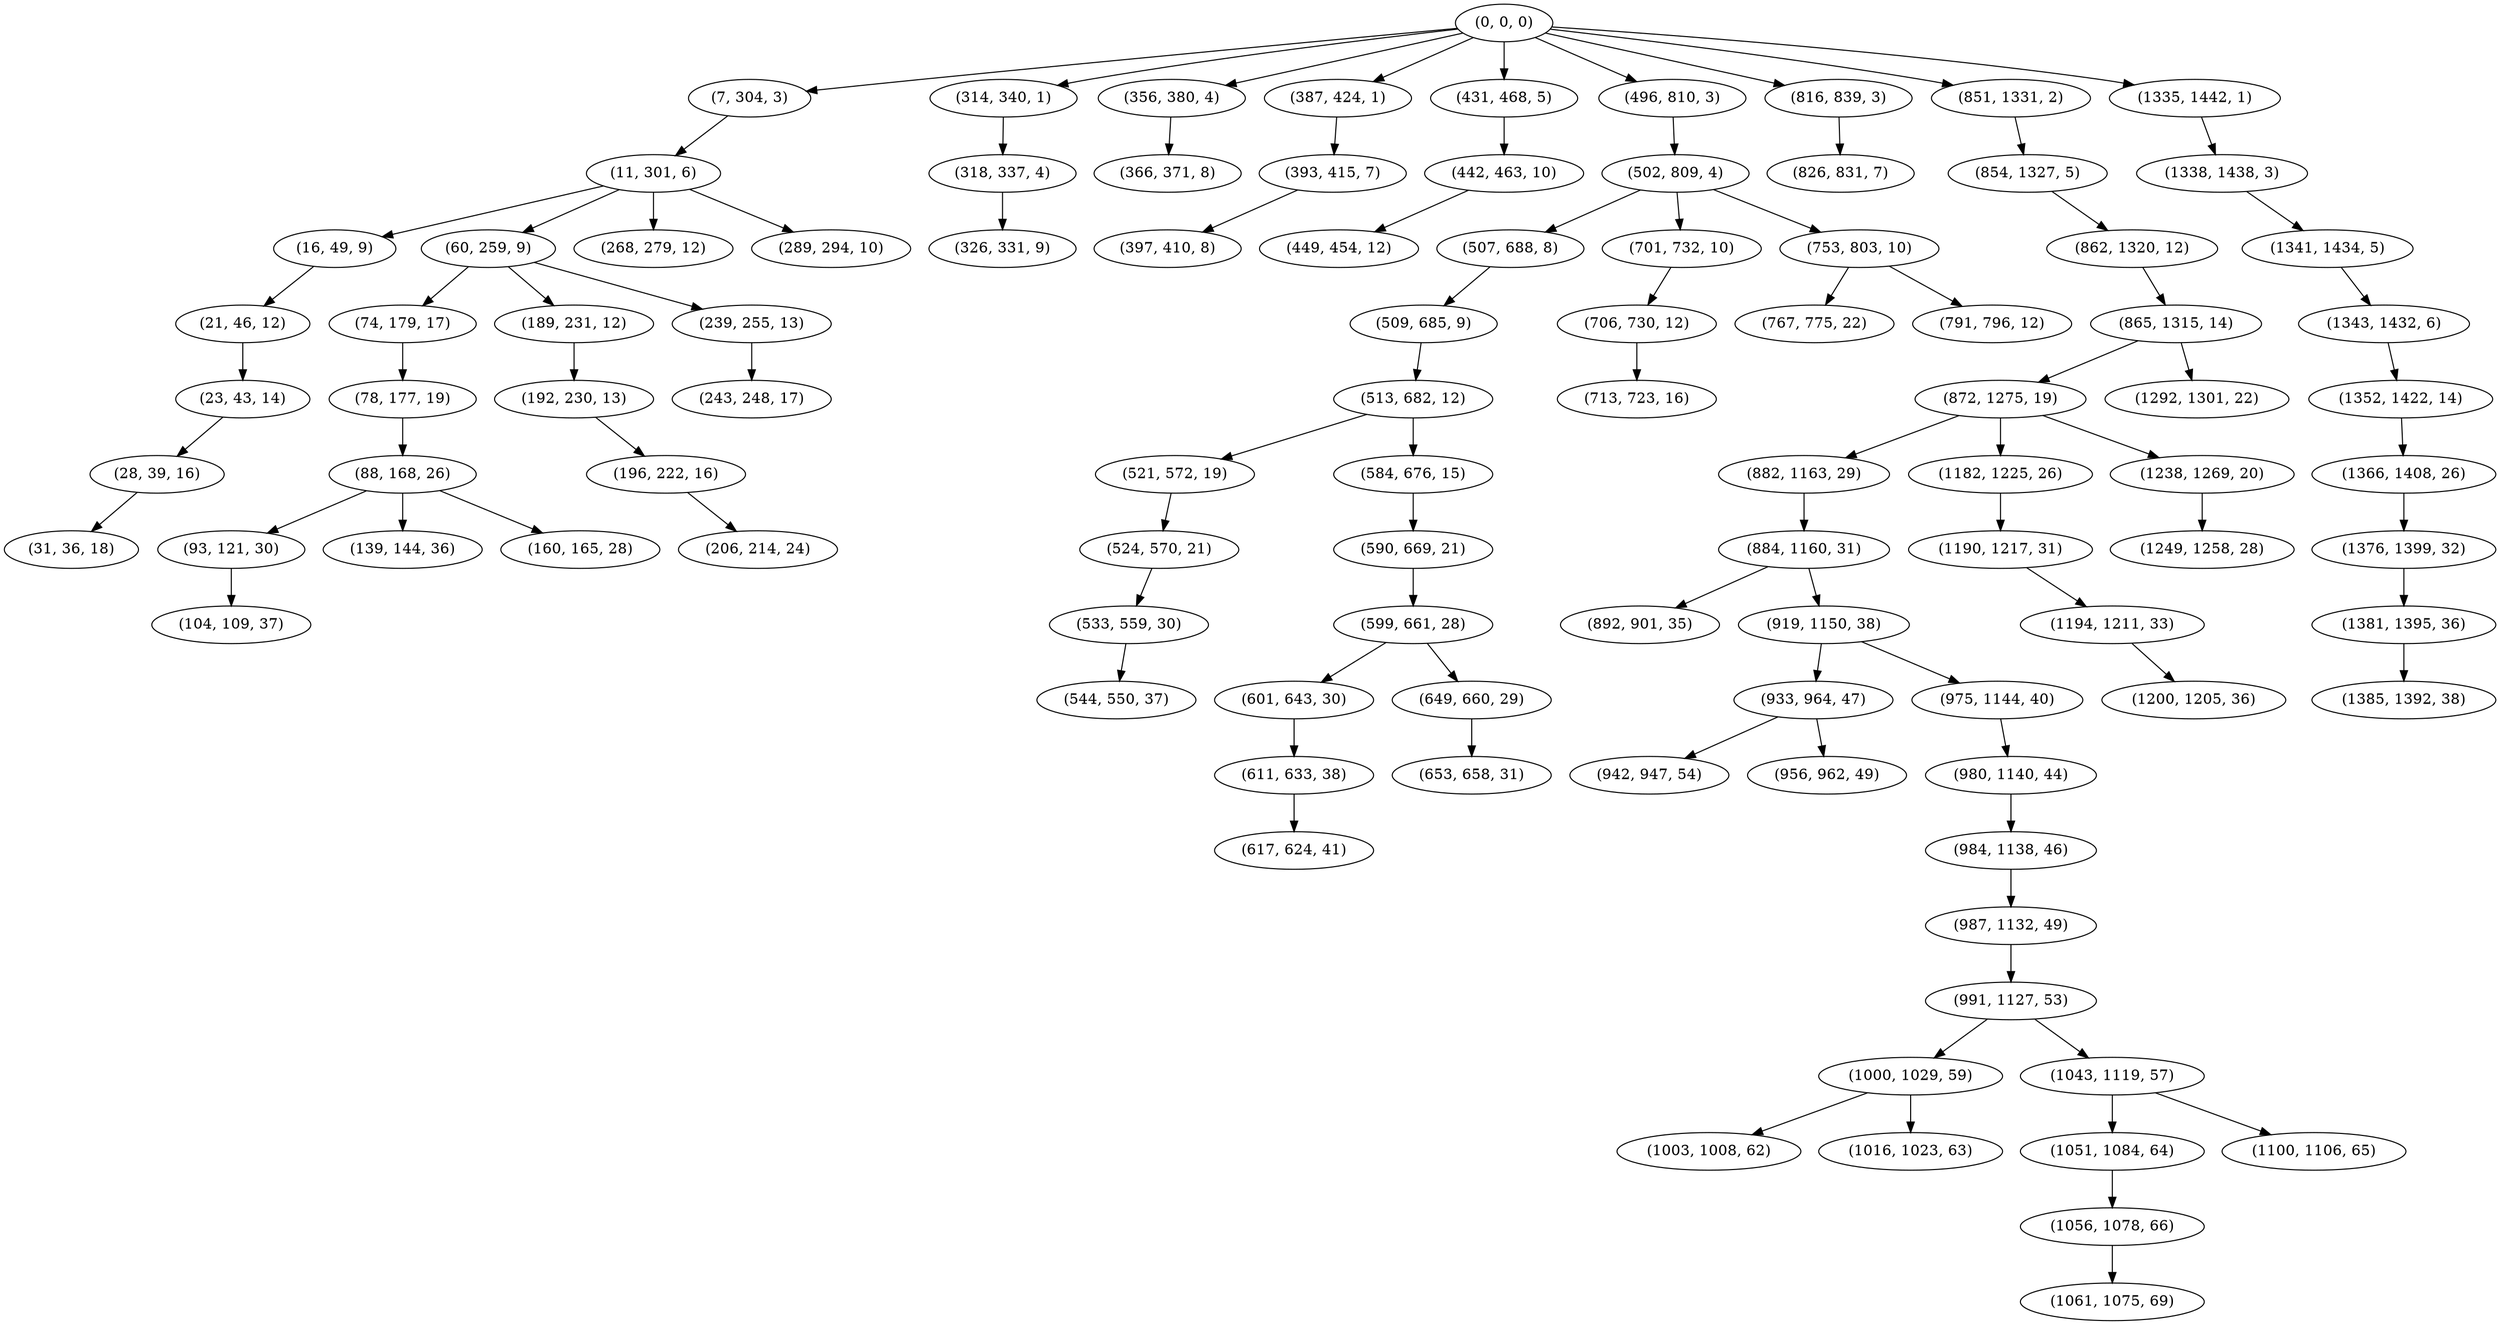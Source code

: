 digraph tree {
    "(0, 0, 0)";
    "(7, 304, 3)";
    "(11, 301, 6)";
    "(16, 49, 9)";
    "(21, 46, 12)";
    "(23, 43, 14)";
    "(28, 39, 16)";
    "(31, 36, 18)";
    "(60, 259, 9)";
    "(74, 179, 17)";
    "(78, 177, 19)";
    "(88, 168, 26)";
    "(93, 121, 30)";
    "(104, 109, 37)";
    "(139, 144, 36)";
    "(160, 165, 28)";
    "(189, 231, 12)";
    "(192, 230, 13)";
    "(196, 222, 16)";
    "(206, 214, 24)";
    "(239, 255, 13)";
    "(243, 248, 17)";
    "(268, 279, 12)";
    "(289, 294, 10)";
    "(314, 340, 1)";
    "(318, 337, 4)";
    "(326, 331, 9)";
    "(356, 380, 4)";
    "(366, 371, 8)";
    "(387, 424, 1)";
    "(393, 415, 7)";
    "(397, 410, 8)";
    "(431, 468, 5)";
    "(442, 463, 10)";
    "(449, 454, 12)";
    "(496, 810, 3)";
    "(502, 809, 4)";
    "(507, 688, 8)";
    "(509, 685, 9)";
    "(513, 682, 12)";
    "(521, 572, 19)";
    "(524, 570, 21)";
    "(533, 559, 30)";
    "(544, 550, 37)";
    "(584, 676, 15)";
    "(590, 669, 21)";
    "(599, 661, 28)";
    "(601, 643, 30)";
    "(611, 633, 38)";
    "(617, 624, 41)";
    "(649, 660, 29)";
    "(653, 658, 31)";
    "(701, 732, 10)";
    "(706, 730, 12)";
    "(713, 723, 16)";
    "(753, 803, 10)";
    "(767, 775, 22)";
    "(791, 796, 12)";
    "(816, 839, 3)";
    "(826, 831, 7)";
    "(851, 1331, 2)";
    "(854, 1327, 5)";
    "(862, 1320, 12)";
    "(865, 1315, 14)";
    "(872, 1275, 19)";
    "(882, 1163, 29)";
    "(884, 1160, 31)";
    "(892, 901, 35)";
    "(919, 1150, 38)";
    "(933, 964, 47)";
    "(942, 947, 54)";
    "(956, 962, 49)";
    "(975, 1144, 40)";
    "(980, 1140, 44)";
    "(984, 1138, 46)";
    "(987, 1132, 49)";
    "(991, 1127, 53)";
    "(1000, 1029, 59)";
    "(1003, 1008, 62)";
    "(1016, 1023, 63)";
    "(1043, 1119, 57)";
    "(1051, 1084, 64)";
    "(1056, 1078, 66)";
    "(1061, 1075, 69)";
    "(1100, 1106, 65)";
    "(1182, 1225, 26)";
    "(1190, 1217, 31)";
    "(1194, 1211, 33)";
    "(1200, 1205, 36)";
    "(1238, 1269, 20)";
    "(1249, 1258, 28)";
    "(1292, 1301, 22)";
    "(1335, 1442, 1)";
    "(1338, 1438, 3)";
    "(1341, 1434, 5)";
    "(1343, 1432, 6)";
    "(1352, 1422, 14)";
    "(1366, 1408, 26)";
    "(1376, 1399, 32)";
    "(1381, 1395, 36)";
    "(1385, 1392, 38)";
    "(0, 0, 0)" -> "(7, 304, 3)";
    "(0, 0, 0)" -> "(314, 340, 1)";
    "(0, 0, 0)" -> "(356, 380, 4)";
    "(0, 0, 0)" -> "(387, 424, 1)";
    "(0, 0, 0)" -> "(431, 468, 5)";
    "(0, 0, 0)" -> "(496, 810, 3)";
    "(0, 0, 0)" -> "(816, 839, 3)";
    "(0, 0, 0)" -> "(851, 1331, 2)";
    "(0, 0, 0)" -> "(1335, 1442, 1)";
    "(7, 304, 3)" -> "(11, 301, 6)";
    "(11, 301, 6)" -> "(16, 49, 9)";
    "(11, 301, 6)" -> "(60, 259, 9)";
    "(11, 301, 6)" -> "(268, 279, 12)";
    "(11, 301, 6)" -> "(289, 294, 10)";
    "(16, 49, 9)" -> "(21, 46, 12)";
    "(21, 46, 12)" -> "(23, 43, 14)";
    "(23, 43, 14)" -> "(28, 39, 16)";
    "(28, 39, 16)" -> "(31, 36, 18)";
    "(60, 259, 9)" -> "(74, 179, 17)";
    "(60, 259, 9)" -> "(189, 231, 12)";
    "(60, 259, 9)" -> "(239, 255, 13)";
    "(74, 179, 17)" -> "(78, 177, 19)";
    "(78, 177, 19)" -> "(88, 168, 26)";
    "(88, 168, 26)" -> "(93, 121, 30)";
    "(88, 168, 26)" -> "(139, 144, 36)";
    "(88, 168, 26)" -> "(160, 165, 28)";
    "(93, 121, 30)" -> "(104, 109, 37)";
    "(189, 231, 12)" -> "(192, 230, 13)";
    "(192, 230, 13)" -> "(196, 222, 16)";
    "(196, 222, 16)" -> "(206, 214, 24)";
    "(239, 255, 13)" -> "(243, 248, 17)";
    "(314, 340, 1)" -> "(318, 337, 4)";
    "(318, 337, 4)" -> "(326, 331, 9)";
    "(356, 380, 4)" -> "(366, 371, 8)";
    "(387, 424, 1)" -> "(393, 415, 7)";
    "(393, 415, 7)" -> "(397, 410, 8)";
    "(431, 468, 5)" -> "(442, 463, 10)";
    "(442, 463, 10)" -> "(449, 454, 12)";
    "(496, 810, 3)" -> "(502, 809, 4)";
    "(502, 809, 4)" -> "(507, 688, 8)";
    "(502, 809, 4)" -> "(701, 732, 10)";
    "(502, 809, 4)" -> "(753, 803, 10)";
    "(507, 688, 8)" -> "(509, 685, 9)";
    "(509, 685, 9)" -> "(513, 682, 12)";
    "(513, 682, 12)" -> "(521, 572, 19)";
    "(513, 682, 12)" -> "(584, 676, 15)";
    "(521, 572, 19)" -> "(524, 570, 21)";
    "(524, 570, 21)" -> "(533, 559, 30)";
    "(533, 559, 30)" -> "(544, 550, 37)";
    "(584, 676, 15)" -> "(590, 669, 21)";
    "(590, 669, 21)" -> "(599, 661, 28)";
    "(599, 661, 28)" -> "(601, 643, 30)";
    "(599, 661, 28)" -> "(649, 660, 29)";
    "(601, 643, 30)" -> "(611, 633, 38)";
    "(611, 633, 38)" -> "(617, 624, 41)";
    "(649, 660, 29)" -> "(653, 658, 31)";
    "(701, 732, 10)" -> "(706, 730, 12)";
    "(706, 730, 12)" -> "(713, 723, 16)";
    "(753, 803, 10)" -> "(767, 775, 22)";
    "(753, 803, 10)" -> "(791, 796, 12)";
    "(816, 839, 3)" -> "(826, 831, 7)";
    "(851, 1331, 2)" -> "(854, 1327, 5)";
    "(854, 1327, 5)" -> "(862, 1320, 12)";
    "(862, 1320, 12)" -> "(865, 1315, 14)";
    "(865, 1315, 14)" -> "(872, 1275, 19)";
    "(865, 1315, 14)" -> "(1292, 1301, 22)";
    "(872, 1275, 19)" -> "(882, 1163, 29)";
    "(872, 1275, 19)" -> "(1182, 1225, 26)";
    "(872, 1275, 19)" -> "(1238, 1269, 20)";
    "(882, 1163, 29)" -> "(884, 1160, 31)";
    "(884, 1160, 31)" -> "(892, 901, 35)";
    "(884, 1160, 31)" -> "(919, 1150, 38)";
    "(919, 1150, 38)" -> "(933, 964, 47)";
    "(919, 1150, 38)" -> "(975, 1144, 40)";
    "(933, 964, 47)" -> "(942, 947, 54)";
    "(933, 964, 47)" -> "(956, 962, 49)";
    "(975, 1144, 40)" -> "(980, 1140, 44)";
    "(980, 1140, 44)" -> "(984, 1138, 46)";
    "(984, 1138, 46)" -> "(987, 1132, 49)";
    "(987, 1132, 49)" -> "(991, 1127, 53)";
    "(991, 1127, 53)" -> "(1000, 1029, 59)";
    "(991, 1127, 53)" -> "(1043, 1119, 57)";
    "(1000, 1029, 59)" -> "(1003, 1008, 62)";
    "(1000, 1029, 59)" -> "(1016, 1023, 63)";
    "(1043, 1119, 57)" -> "(1051, 1084, 64)";
    "(1043, 1119, 57)" -> "(1100, 1106, 65)";
    "(1051, 1084, 64)" -> "(1056, 1078, 66)";
    "(1056, 1078, 66)" -> "(1061, 1075, 69)";
    "(1182, 1225, 26)" -> "(1190, 1217, 31)";
    "(1190, 1217, 31)" -> "(1194, 1211, 33)";
    "(1194, 1211, 33)" -> "(1200, 1205, 36)";
    "(1238, 1269, 20)" -> "(1249, 1258, 28)";
    "(1335, 1442, 1)" -> "(1338, 1438, 3)";
    "(1338, 1438, 3)" -> "(1341, 1434, 5)";
    "(1341, 1434, 5)" -> "(1343, 1432, 6)";
    "(1343, 1432, 6)" -> "(1352, 1422, 14)";
    "(1352, 1422, 14)" -> "(1366, 1408, 26)";
    "(1366, 1408, 26)" -> "(1376, 1399, 32)";
    "(1376, 1399, 32)" -> "(1381, 1395, 36)";
    "(1381, 1395, 36)" -> "(1385, 1392, 38)";
}
